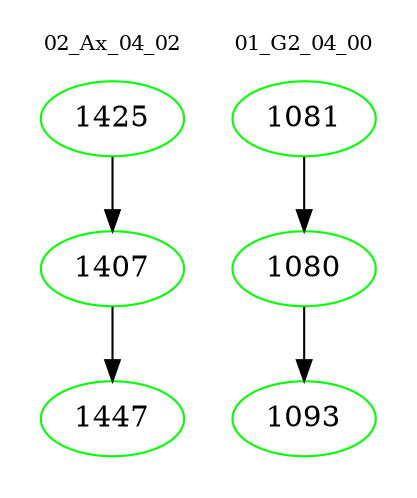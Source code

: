 digraph{
subgraph cluster_0 {
color = white
label = "02_Ax_04_02";
fontsize=10;
T0_1425 [label="1425", color="green"]
T0_1425 -> T0_1407 [color="black"]
T0_1407 [label="1407", color="green"]
T0_1407 -> T0_1447 [color="black"]
T0_1447 [label="1447", color="green"]
}
subgraph cluster_1 {
color = white
label = "01_G2_04_00";
fontsize=10;
T1_1081 [label="1081", color="green"]
T1_1081 -> T1_1080 [color="black"]
T1_1080 [label="1080", color="green"]
T1_1080 -> T1_1093 [color="black"]
T1_1093 [label="1093", color="green"]
}
}
